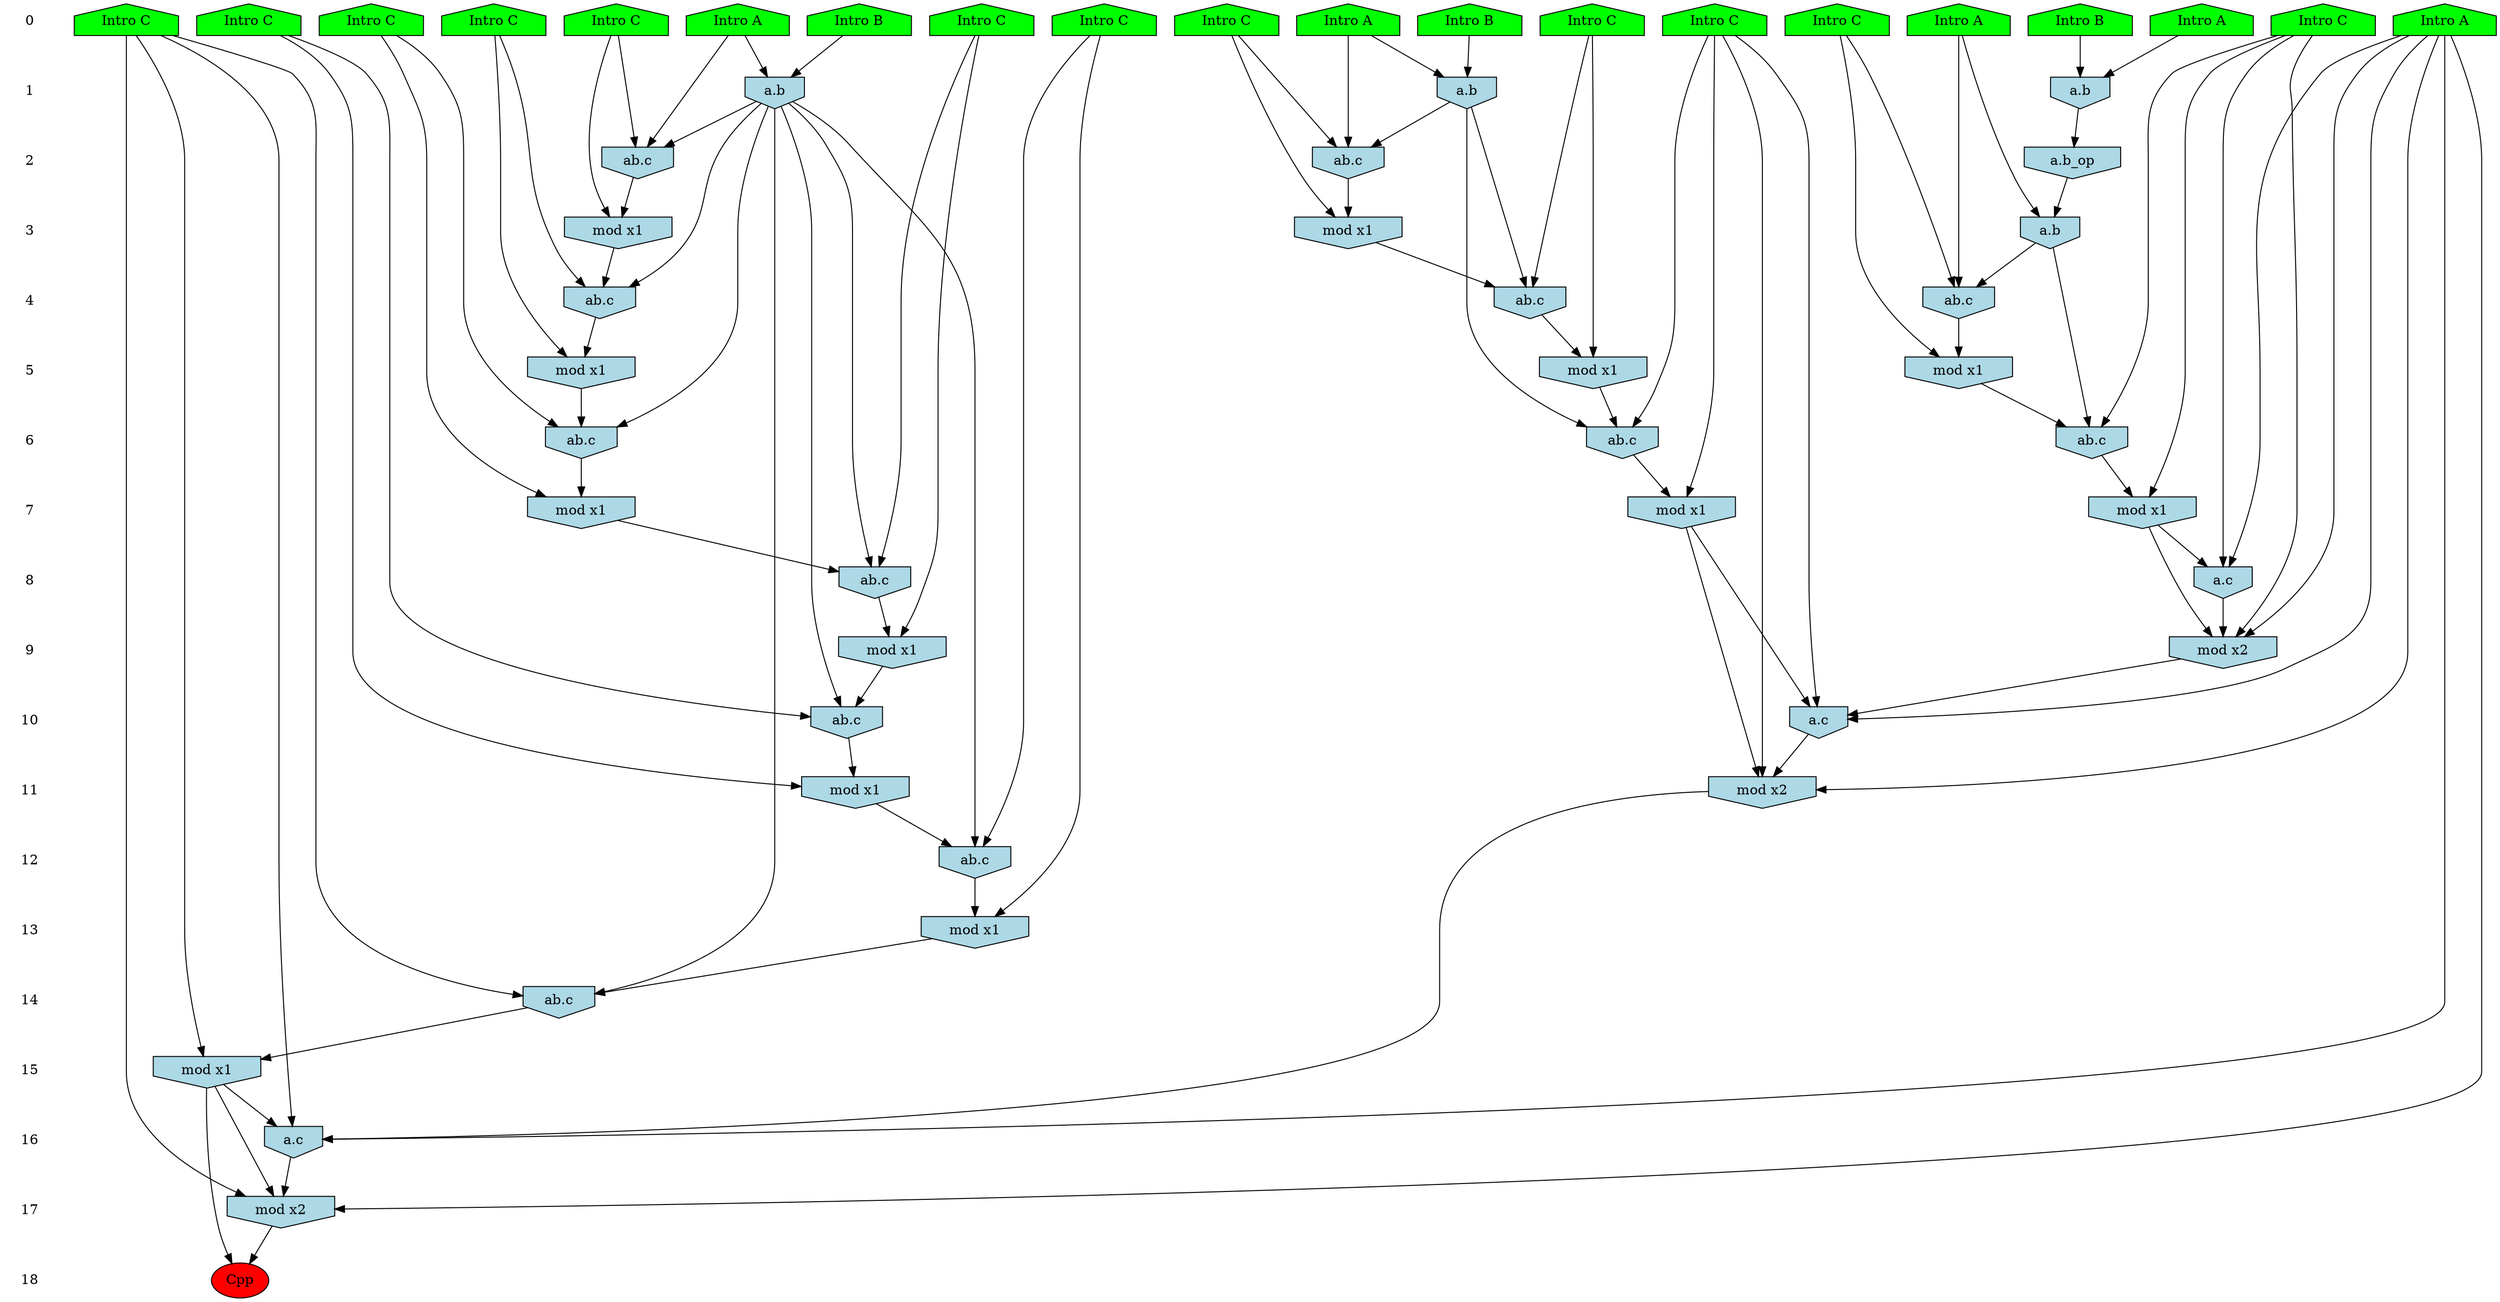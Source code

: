 /* Compression of 1 causal flows obtained in average at 1.438348E+01 t.u */
/* Compressed causal flows were: [2327] */
digraph G{
 ranksep=.5 ; 
{ rank = same ; "0" [shape=plaintext] ; node_1 [label ="Intro A", shape=house, style=filled, fillcolor=green] ;
node_2 [label ="Intro B", shape=house, style=filled, fillcolor=green] ;
node_3 [label ="Intro A", shape=house, style=filled, fillcolor=green] ;
node_4 [label ="Intro A", shape=house, style=filled, fillcolor=green] ;
node_5 [label ="Intro A", shape=house, style=filled, fillcolor=green] ;
node_6 [label ="Intro A", shape=house, style=filled, fillcolor=green] ;
node_7 [label ="Intro B", shape=house, style=filled, fillcolor=green] ;
node_8 [label ="Intro B", shape=house, style=filled, fillcolor=green] ;
node_9 [label ="Intro C", shape=house, style=filled, fillcolor=green] ;
node_10 [label ="Intro C", shape=house, style=filled, fillcolor=green] ;
node_11 [label ="Intro C", shape=house, style=filled, fillcolor=green] ;
node_12 [label ="Intro C", shape=house, style=filled, fillcolor=green] ;
node_13 [label ="Intro C", shape=house, style=filled, fillcolor=green] ;
node_14 [label ="Intro C", shape=house, style=filled, fillcolor=green] ;
node_15 [label ="Intro C", shape=house, style=filled, fillcolor=green] ;
node_16 [label ="Intro C", shape=house, style=filled, fillcolor=green] ;
node_17 [label ="Intro C", shape=house, style=filled, fillcolor=green] ;
node_18 [label ="Intro C", shape=house, style=filled, fillcolor=green] ;
node_19 [label ="Intro C", shape=house, style=filled, fillcolor=green] ;
node_20 [label ="Intro C", shape=house, style=filled, fillcolor=green] ;
}
{ rank = same ; "1" [shape=plaintext] ; node_21 [label="a.b", shape=invhouse, style=filled, fillcolor = lightblue] ;
node_22 [label="a.b", shape=invhouse, style=filled, fillcolor = lightblue] ;
node_23 [label="a.b", shape=invhouse, style=filled, fillcolor = lightblue] ;
}
{ rank = same ; "2" [shape=plaintext] ; node_24 [label="ab.c", shape=invhouse, style=filled, fillcolor = lightblue] ;
node_25 [label="ab.c", shape=invhouse, style=filled, fillcolor = lightblue] ;
node_28 [label="a.b_op", shape=invhouse, style=filled, fillcolor = lightblue] ;
}
{ rank = same ; "3" [shape=plaintext] ; node_26 [label="mod x1", shape=invhouse, style=filled, fillcolor = lightblue] ;
node_27 [label="mod x1", shape=invhouse, style=filled, fillcolor = lightblue] ;
node_34 [label="a.b", shape=invhouse, style=filled, fillcolor = lightblue] ;
}
{ rank = same ; "4" [shape=plaintext] ; node_29 [label="ab.c", shape=invhouse, style=filled, fillcolor = lightblue] ;
node_30 [label="ab.c", shape=invhouse, style=filled, fillcolor = lightblue] ;
node_36 [label="ab.c", shape=invhouse, style=filled, fillcolor = lightblue] ;
}
{ rank = same ; "5" [shape=plaintext] ; node_31 [label="mod x1", shape=invhouse, style=filled, fillcolor = lightblue] ;
node_32 [label="mod x1", shape=invhouse, style=filled, fillcolor = lightblue] ;
node_37 [label="mod x1", shape=invhouse, style=filled, fillcolor = lightblue] ;
}
{ rank = same ; "6" [shape=plaintext] ; node_33 [label="ab.c", shape=invhouse, style=filled, fillcolor = lightblue] ;
node_38 [label="ab.c", shape=invhouse, style=filled, fillcolor = lightblue] ;
node_39 [label="ab.c", shape=invhouse, style=filled, fillcolor = lightblue] ;
}
{ rank = same ; "7" [shape=plaintext] ; node_35 [label="mod x1", shape=invhouse, style=filled, fillcolor = lightblue] ;
node_40 [label="mod x1", shape=invhouse, style=filled, fillcolor = lightblue] ;
node_41 [label="mod x1", shape=invhouse, style=filled, fillcolor = lightblue] ;
}
{ rank = same ; "8" [shape=plaintext] ; node_42 [label="ab.c", shape=invhouse, style=filled, fillcolor = lightblue] ;
node_43 [label="a.c", shape=invhouse, style=filled, fillcolor = lightblue] ;
}
{ rank = same ; "9" [shape=plaintext] ; node_44 [label="mod x1", shape=invhouse, style=filled, fillcolor = lightblue] ;
node_47 [label="mod x2", shape=invhouse, style=filled, fillcolor = lightblue] ;
}
{ rank = same ; "10" [shape=plaintext] ; node_45 [label="ab.c", shape=invhouse, style=filled, fillcolor = lightblue] ;
node_48 [label="a.c", shape=invhouse, style=filled, fillcolor = lightblue] ;
}
{ rank = same ; "11" [shape=plaintext] ; node_46 [label="mod x1", shape=invhouse, style=filled, fillcolor = lightblue] ;
node_52 [label="mod x2", shape=invhouse, style=filled, fillcolor = lightblue] ;
}
{ rank = same ; "12" [shape=plaintext] ; node_49 [label="ab.c", shape=invhouse, style=filled, fillcolor = lightblue] ;
}
{ rank = same ; "13" [shape=plaintext] ; node_50 [label="mod x1", shape=invhouse, style=filled, fillcolor = lightblue] ;
}
{ rank = same ; "14" [shape=plaintext] ; node_51 [label="ab.c", shape=invhouse, style=filled, fillcolor = lightblue] ;
}
{ rank = same ; "15" [shape=plaintext] ; node_53 [label="mod x1", shape=invhouse, style=filled, fillcolor = lightblue] ;
}
{ rank = same ; "16" [shape=plaintext] ; node_54 [label="a.c", shape=invhouse, style=filled, fillcolor = lightblue] ;
}
{ rank = same ; "17" [shape=plaintext] ; node_55 [label="mod x2", shape=invhouse, style=filled, fillcolor = lightblue] ;
}
{ rank = same ; "18" [shape=plaintext] ; node_56 [label ="Cpp", style=filled, fillcolor=red] ;
}
"0" -> "1" [style="invis"]; 
"1" -> "2" [style="invis"]; 
"2" -> "3" [style="invis"]; 
"3" -> "4" [style="invis"]; 
"4" -> "5" [style="invis"]; 
"5" -> "6" [style="invis"]; 
"6" -> "7" [style="invis"]; 
"7" -> "8" [style="invis"]; 
"8" -> "9" [style="invis"]; 
"9" -> "10" [style="invis"]; 
"10" -> "11" [style="invis"]; 
"11" -> "12" [style="invis"]; 
"12" -> "13" [style="invis"]; 
"13" -> "14" [style="invis"]; 
"14" -> "15" [style="invis"]; 
"15" -> "16" [style="invis"]; 
"16" -> "17" [style="invis"]; 
"17" -> "18" [style="invis"]; 
node_2 -> node_21
node_4 -> node_21
node_6 -> node_22
node_7 -> node_22
node_5 -> node_23
node_8 -> node_23
node_5 -> node_24
node_19 -> node_24
node_23 -> node_24
node_6 -> node_25
node_16 -> node_25
node_22 -> node_25
node_16 -> node_26
node_25 -> node_26
node_19 -> node_27
node_24 -> node_27
node_21 -> node_28
node_20 -> node_29
node_22 -> node_29
node_26 -> node_29
node_9 -> node_30
node_23 -> node_30
node_27 -> node_30
node_20 -> node_31
node_29 -> node_31
node_9 -> node_32
node_30 -> node_32
node_15 -> node_33
node_22 -> node_33
node_31 -> node_33
node_1 -> node_34
node_28 -> node_34
node_15 -> node_35
node_33 -> node_35
node_1 -> node_36
node_18 -> node_36
node_34 -> node_36
node_18 -> node_37
node_36 -> node_37
node_11 -> node_38
node_23 -> node_38
node_32 -> node_38
node_10 -> node_39
node_34 -> node_39
node_37 -> node_39
node_11 -> node_40
node_38 -> node_40
node_10 -> node_41
node_39 -> node_41
node_12 -> node_42
node_23 -> node_42
node_40 -> node_42
node_3 -> node_43
node_10 -> node_43
node_41 -> node_43
node_12 -> node_44
node_42 -> node_44
node_14 -> node_45
node_23 -> node_45
node_44 -> node_45
node_14 -> node_46
node_45 -> node_46
node_3 -> node_47
node_10 -> node_47
node_41 -> node_47
node_43 -> node_47
node_3 -> node_48
node_15 -> node_48
node_35 -> node_48
node_47 -> node_48
node_13 -> node_49
node_23 -> node_49
node_46 -> node_49
node_13 -> node_50
node_49 -> node_50
node_17 -> node_51
node_23 -> node_51
node_50 -> node_51
node_3 -> node_52
node_15 -> node_52
node_35 -> node_52
node_48 -> node_52
node_17 -> node_53
node_51 -> node_53
node_3 -> node_54
node_17 -> node_54
node_52 -> node_54
node_53 -> node_54
node_3 -> node_55
node_17 -> node_55
node_53 -> node_55
node_54 -> node_55
node_53 -> node_56
node_55 -> node_56
}
/*
 Dot generation time: 0.000239
*/